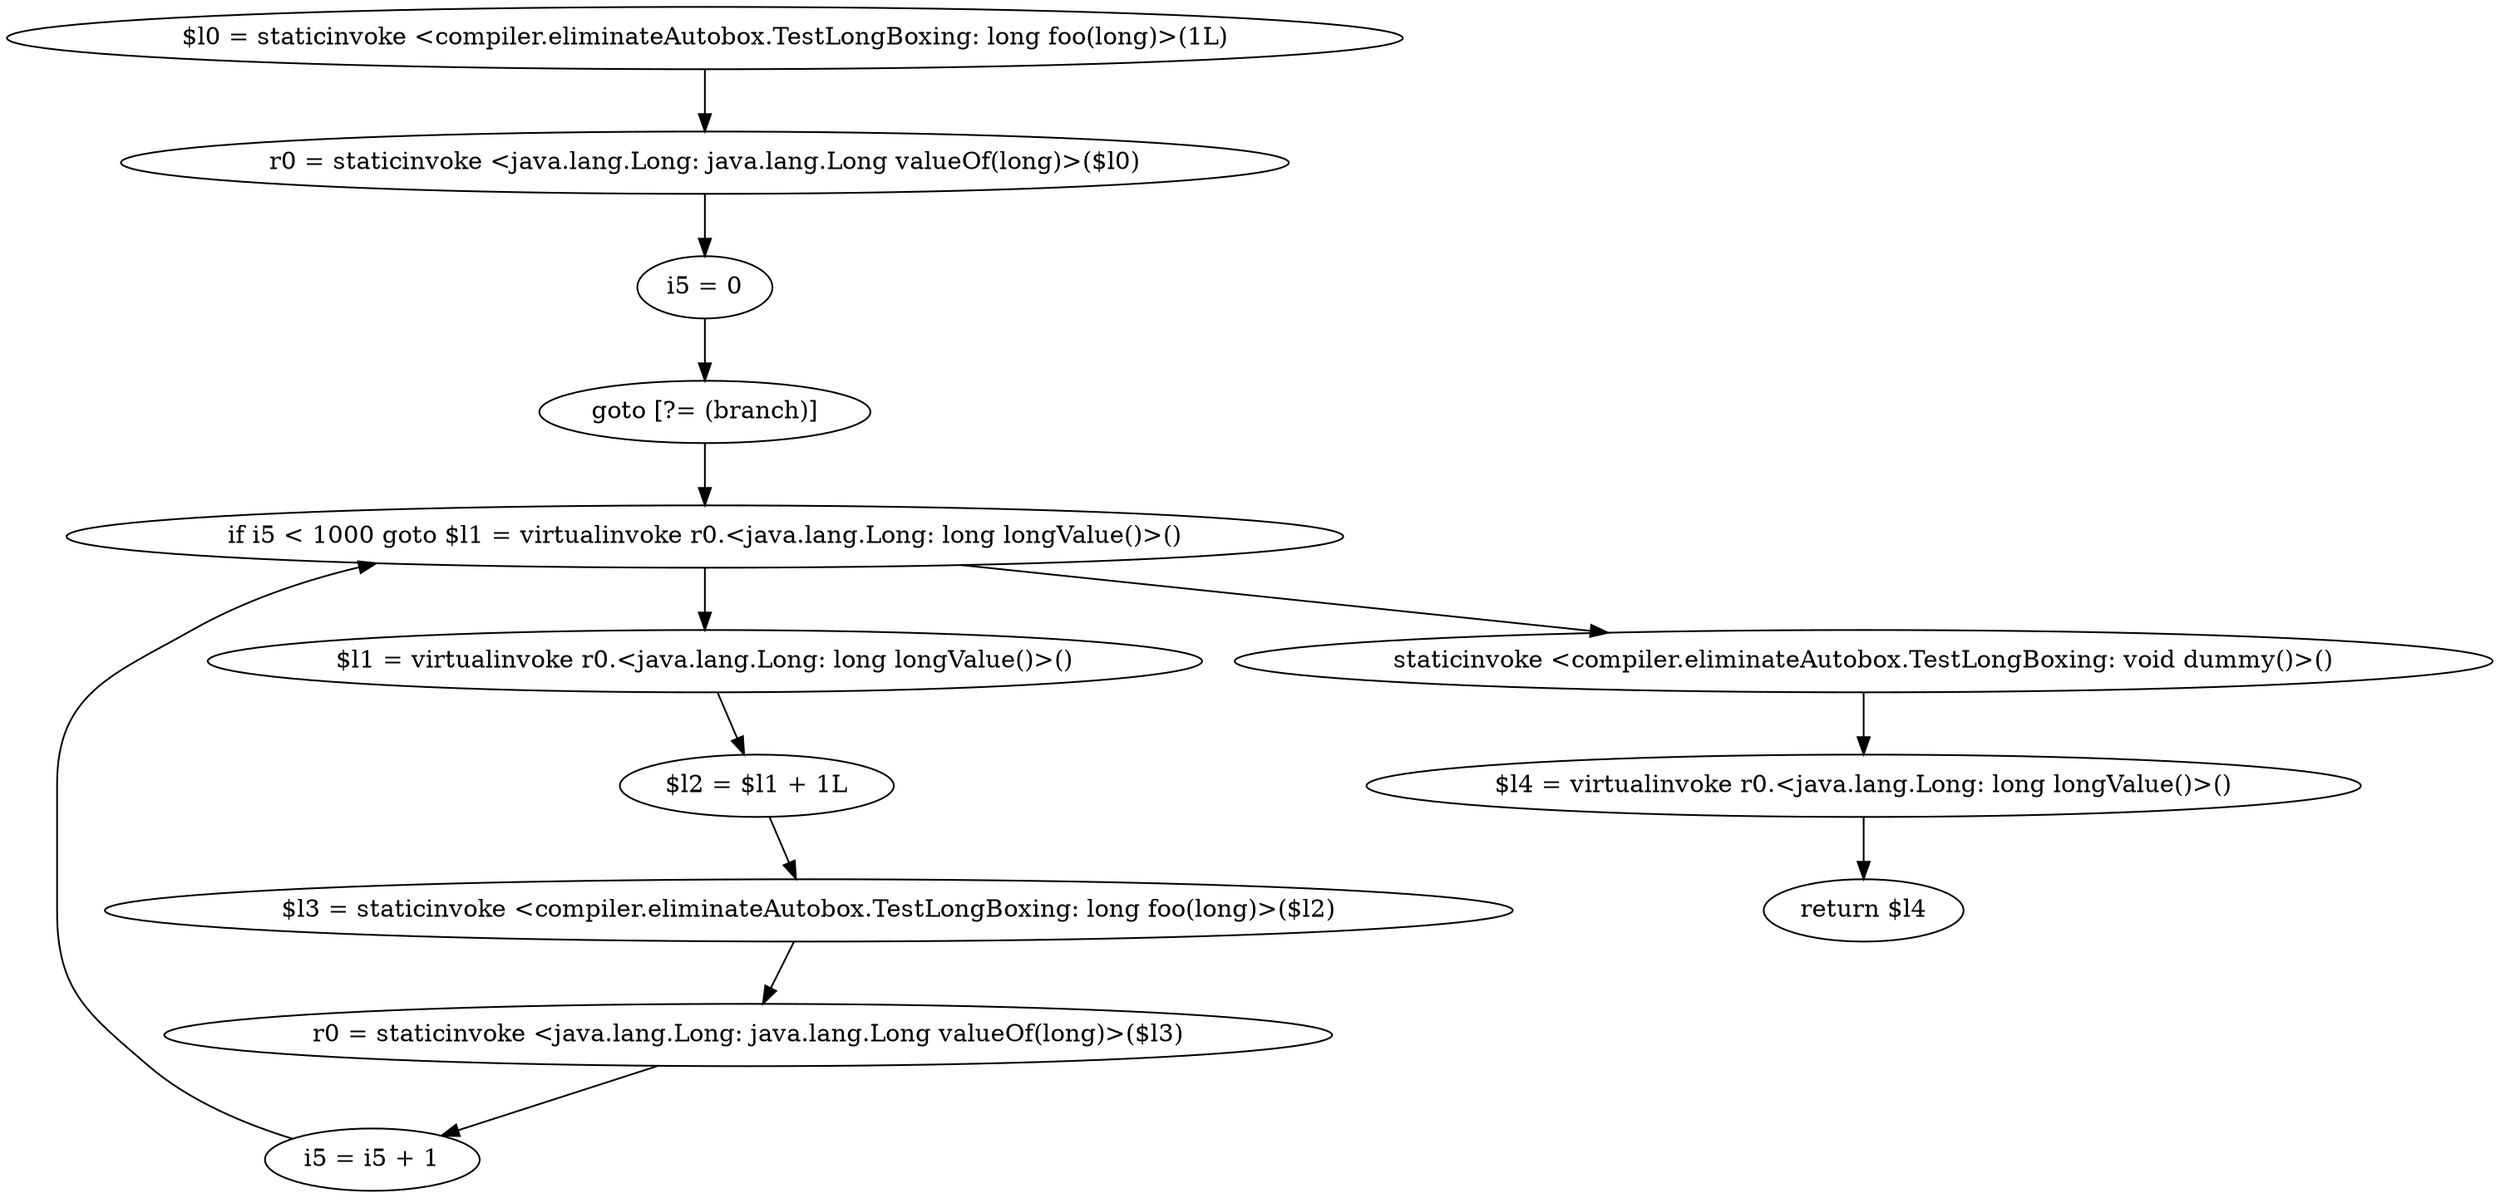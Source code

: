 digraph "unitGraph" {
    "$l0 = staticinvoke <compiler.eliminateAutobox.TestLongBoxing: long foo(long)>(1L)"
    "r0 = staticinvoke <java.lang.Long: java.lang.Long valueOf(long)>($l0)"
    "i5 = 0"
    "goto [?= (branch)]"
    "$l1 = virtualinvoke r0.<java.lang.Long: long longValue()>()"
    "$l2 = $l1 + 1L"
    "$l3 = staticinvoke <compiler.eliminateAutobox.TestLongBoxing: long foo(long)>($l2)"
    "r0 = staticinvoke <java.lang.Long: java.lang.Long valueOf(long)>($l3)"
    "i5 = i5 + 1"
    "if i5 < 1000 goto $l1 = virtualinvoke r0.<java.lang.Long: long longValue()>()"
    "staticinvoke <compiler.eliminateAutobox.TestLongBoxing: void dummy()>()"
    "$l4 = virtualinvoke r0.<java.lang.Long: long longValue()>()"
    "return $l4"
    "$l0 = staticinvoke <compiler.eliminateAutobox.TestLongBoxing: long foo(long)>(1L)"->"r0 = staticinvoke <java.lang.Long: java.lang.Long valueOf(long)>($l0)";
    "r0 = staticinvoke <java.lang.Long: java.lang.Long valueOf(long)>($l0)"->"i5 = 0";
    "i5 = 0"->"goto [?= (branch)]";
    "goto [?= (branch)]"->"if i5 < 1000 goto $l1 = virtualinvoke r0.<java.lang.Long: long longValue()>()";
    "$l1 = virtualinvoke r0.<java.lang.Long: long longValue()>()"->"$l2 = $l1 + 1L";
    "$l2 = $l1 + 1L"->"$l3 = staticinvoke <compiler.eliminateAutobox.TestLongBoxing: long foo(long)>($l2)";
    "$l3 = staticinvoke <compiler.eliminateAutobox.TestLongBoxing: long foo(long)>($l2)"->"r0 = staticinvoke <java.lang.Long: java.lang.Long valueOf(long)>($l3)";
    "r0 = staticinvoke <java.lang.Long: java.lang.Long valueOf(long)>($l3)"->"i5 = i5 + 1";
    "i5 = i5 + 1"->"if i5 < 1000 goto $l1 = virtualinvoke r0.<java.lang.Long: long longValue()>()";
    "if i5 < 1000 goto $l1 = virtualinvoke r0.<java.lang.Long: long longValue()>()"->"staticinvoke <compiler.eliminateAutobox.TestLongBoxing: void dummy()>()";
    "if i5 < 1000 goto $l1 = virtualinvoke r0.<java.lang.Long: long longValue()>()"->"$l1 = virtualinvoke r0.<java.lang.Long: long longValue()>()";
    "staticinvoke <compiler.eliminateAutobox.TestLongBoxing: void dummy()>()"->"$l4 = virtualinvoke r0.<java.lang.Long: long longValue()>()";
    "$l4 = virtualinvoke r0.<java.lang.Long: long longValue()>()"->"return $l4";
}
